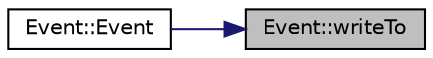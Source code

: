 digraph "Event::writeTo"
{
 // LATEX_PDF_SIZE
  edge [fontname="Helvetica",fontsize="10",labelfontname="Helvetica",labelfontsize="10"];
  node [fontname="Helvetica",fontsize="10",shape=record];
  rankdir="RL";
  Node1 [label="Event::writeTo",height=0.2,width=0.4,color="black", fillcolor="grey75", style="filled", fontcolor="black",tooltip=" "];
  Node1 -> Node2 [dir="back",color="midnightblue",fontsize="10",style="solid",fontname="Helvetica"];
  Node2 [label="Event::Event",height=0.2,width=0.4,color="black", fillcolor="white", style="filled",URL="$class_event.html#a376e6cbc6141724211954d27a8bd2f9b",tooltip=" "];
}
